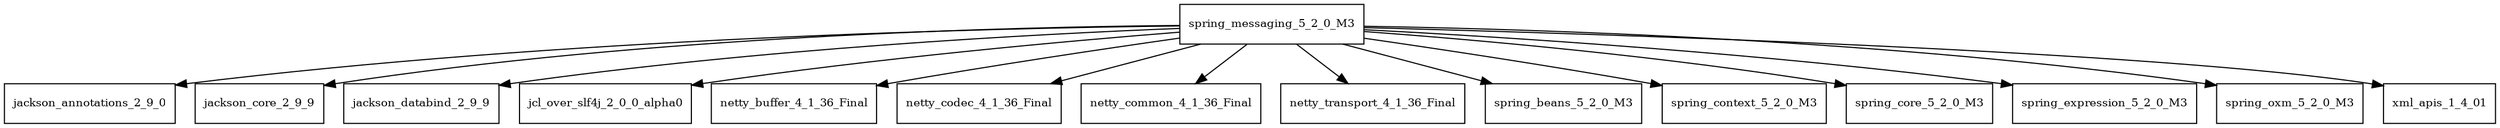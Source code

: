 digraph spring_messaging_5_2_0_M3_dependencies {
  node [shape = box, fontsize=10.0];
  spring_messaging_5_2_0_M3 -> jackson_annotations_2_9_0;
  spring_messaging_5_2_0_M3 -> jackson_core_2_9_9;
  spring_messaging_5_2_0_M3 -> jackson_databind_2_9_9;
  spring_messaging_5_2_0_M3 -> jcl_over_slf4j_2_0_0_alpha0;
  spring_messaging_5_2_0_M3 -> netty_buffer_4_1_36_Final;
  spring_messaging_5_2_0_M3 -> netty_codec_4_1_36_Final;
  spring_messaging_5_2_0_M3 -> netty_common_4_1_36_Final;
  spring_messaging_5_2_0_M3 -> netty_transport_4_1_36_Final;
  spring_messaging_5_2_0_M3 -> spring_beans_5_2_0_M3;
  spring_messaging_5_2_0_M3 -> spring_context_5_2_0_M3;
  spring_messaging_5_2_0_M3 -> spring_core_5_2_0_M3;
  spring_messaging_5_2_0_M3 -> spring_expression_5_2_0_M3;
  spring_messaging_5_2_0_M3 -> spring_oxm_5_2_0_M3;
  spring_messaging_5_2_0_M3 -> xml_apis_1_4_01;
}
